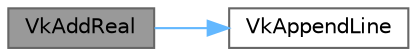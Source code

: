 digraph "VkAddReal"
{
 // LATEX_PDF_SIZE
  bgcolor="transparent";
  edge [fontname=Helvetica,fontsize=10,labelfontname=Helvetica,labelfontsize=10];
  node [fontname=Helvetica,fontsize=10,shape=box,height=0.2,width=0.4];
  rankdir="LR";
  Node1 [id="Node000001",label="VkAddReal",height=0.2,width=0.4,color="gray40", fillcolor="grey60", style="filled", fontcolor="black",tooltip=" "];
  Node1 -> Node2 [id="edge1_Node000001_Node000002",color="steelblue1",style="solid",tooltip=" "];
  Node2 [id="Node000002",label="VkAppendLine",height=0.2,width=0.4,color="grey40", fillcolor="white", style="filled",URL="$_vk_f_f_t___base_8h.html#aee7cde1a228f1c1d7206e063b323f312",tooltip=" "];
}
